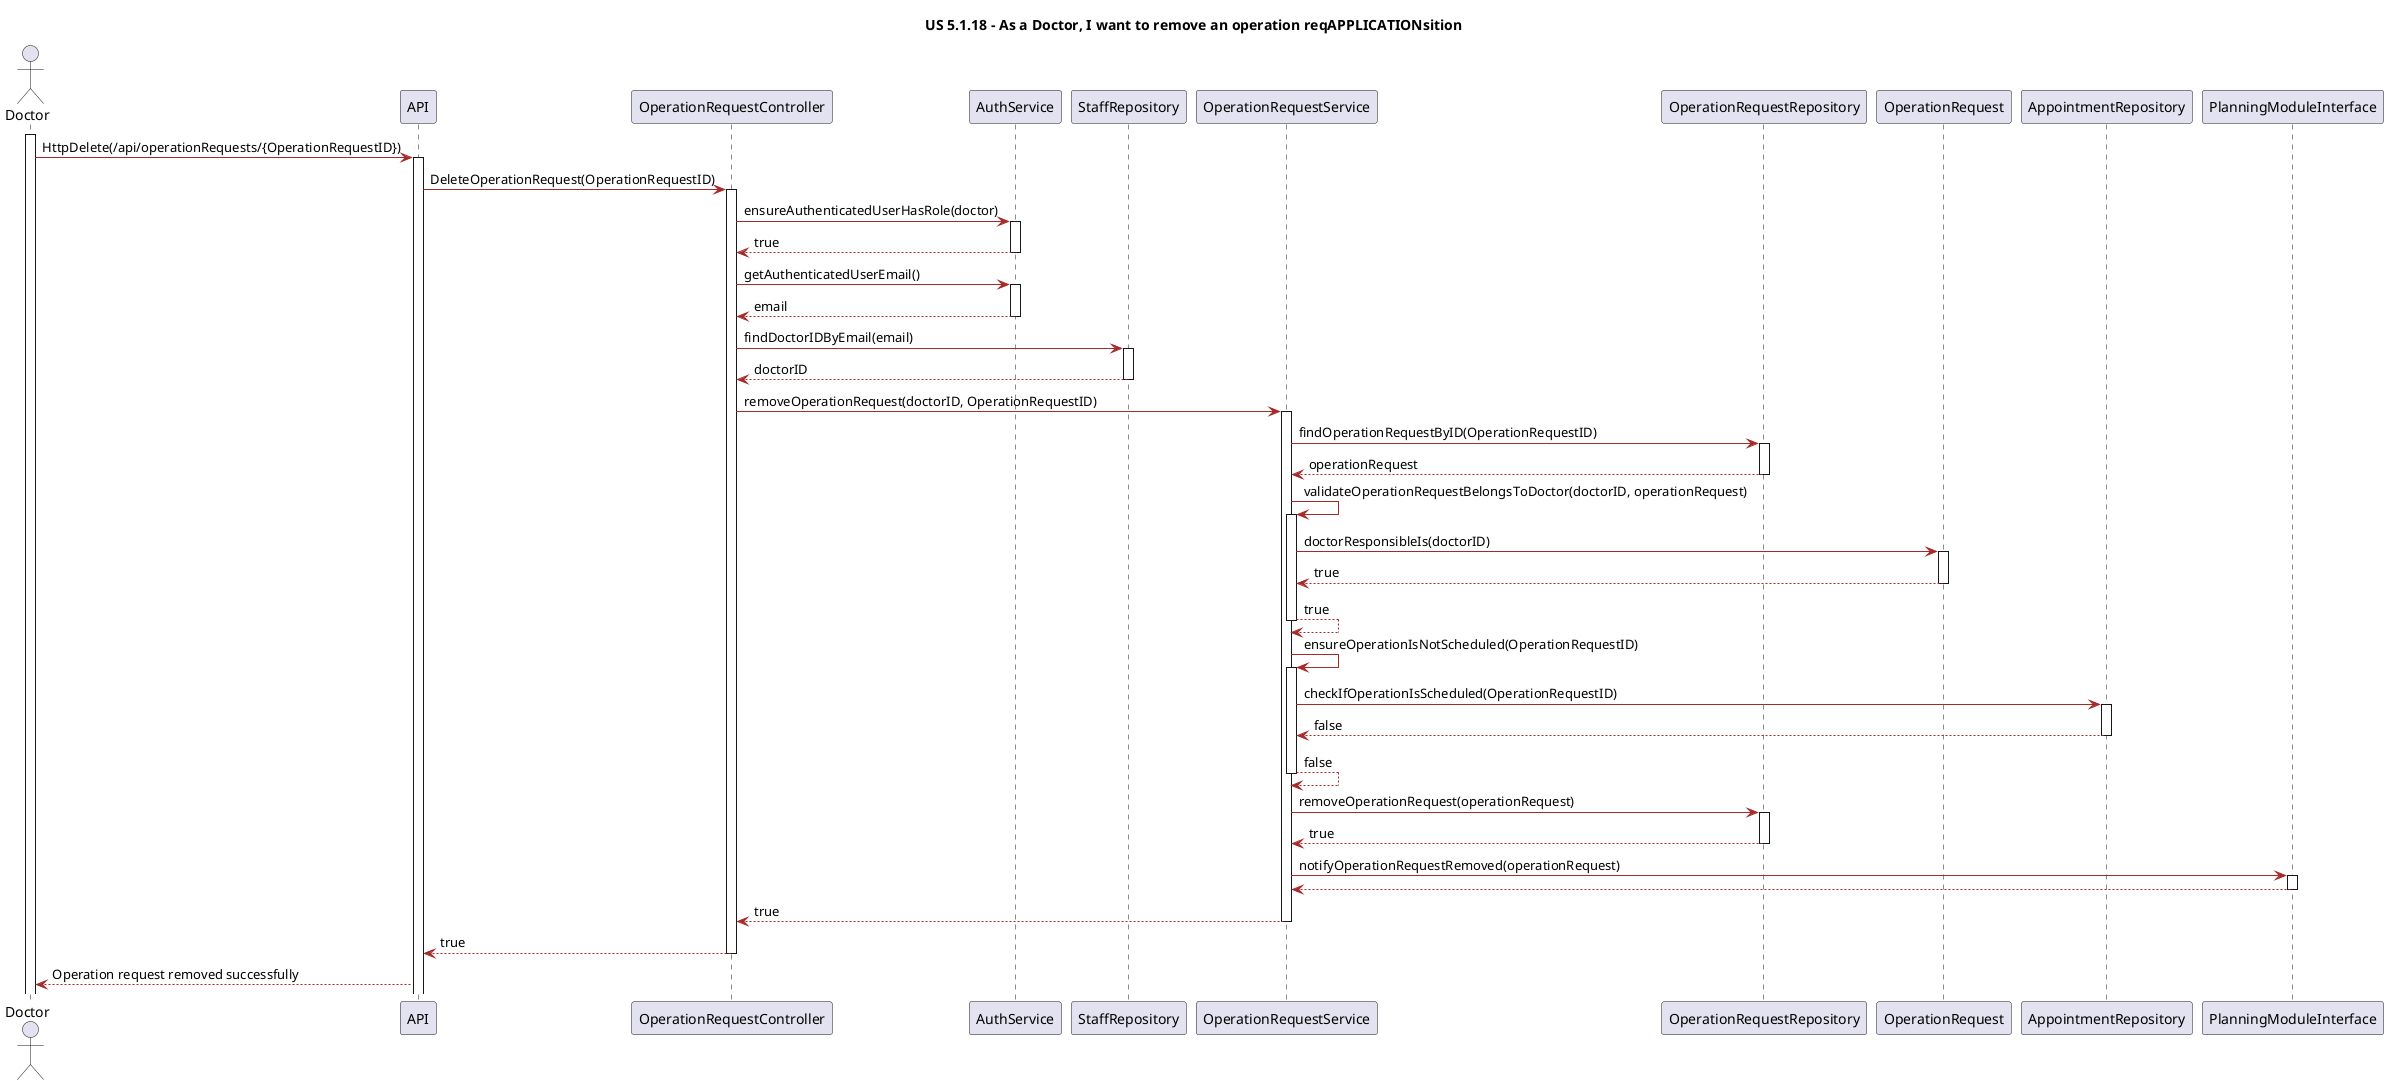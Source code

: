 @startuml


title US 5.1.18 - As a Doctor, I want to remove an operation reqAPPLICATIONsition

skinparam classAttributeIconSize 0

skinparam class {
    LifeLineBorderColor DodgerBlue
    LifeLineBackgroundColor APPLICATION
    BackgroundColor LemonChiffon
    ArrowColor Brown
    BorderColor SaddleBrown
}

skinparam packageStyle rectangle

skinparam card {
    LifeLineBorderColor DodgerBlue
    LifeLineBackgroundColor APPLICATION
    BackgroundColor LemonChiffon
    ArrowColor Brown
    BorderColor SaddleBrown
}

actor "Doctor" as Doctor

participant "API" as APPLICATION
participant "OperationRequestController" as ORC
participant "AuthService" as AS
participant "StaffRepository" as SR
participant "OperationRequestService" as ORS
participant "OperationRequestRepository" as ORR
participant "OperationRequest" as OR
participant "AppointmentRepository" as AR
participant "PlanningModuleInterface" as PMI


activate Doctor

Doctor -> APPLICATION: HttpDelete(/api/operationRequests/{OperationRequestID})

activate APPLICATION

APPLICATION -> ORC: DeleteOperationRequest(OperationRequestID)

activate ORC

ORC -> AS: ensureAuthenticatedUserHasRole(doctor)

activate AS

AS --> ORC: true

deactivate AS

ORC -> AS: getAuthenticatedUserEmail()

activate AS

AS --> ORC: email

deactivate AS

ORC -> SR: findDoctorIDByEmail(email)

activate SR

SR --> ORC: doctorID

deactivate SR

ORC -> ORS: removeOperationRequest(doctorID, OperationRequestID)

activate ORS

ORS -> ORR: findOperationRequestByID(OperationRequestID)

activate ORR

ORR --> ORS: operationRequest

deactivate ORR

ORS -> ORS: validateOperationRequestBelongsToDoctor(doctorID, operationRequest)

activate ORS

ORS -> OR: doctorResponsibleIs(doctorID)

activate OR

OR --> ORS: true

deactivate OR

ORS --> ORS: true

deactivate ORS

ORS -> ORS: ensureOperationIsNotScheduled(OperationRequestID)

activate ORS

ORS -> AR: checkIfOperationIsScheduled(OperationRequestID)

activate AR

AR --> ORS: false

deactivate AR

ORS --> ORS: false

deactivate ORS

ORS -> ORR: removeOperationRequest(operationRequest)

activate ORR

ORR --> ORS: true

deactivate ORR

ORS -> PMI: notifyOperationRequestRemoved(operationRequest)

activate PMI

PMI --> ORS:

deactivate PMI

ORS --> ORC: true

deactivate ORS

ORC --> APPLICATION: true

deactivate ORC

APPLICATION --> Doctor: Operation request removed successfully























@enduml